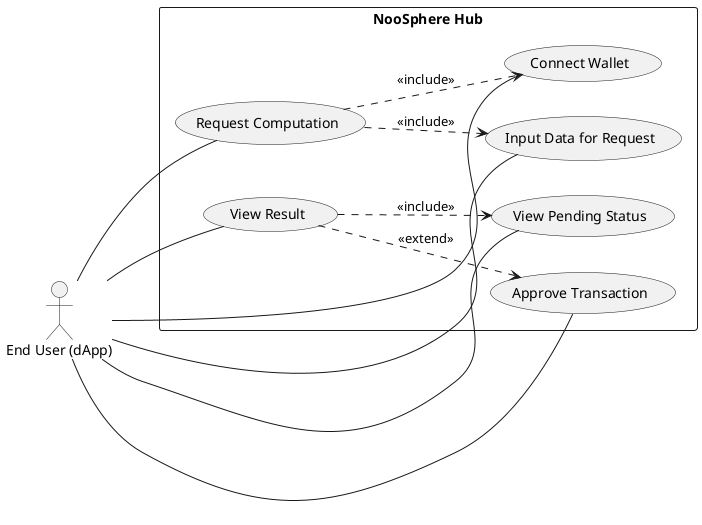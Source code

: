 @startuml
left to right direction

actor "End User (dApp)" as User

rectangle "NooSphere Hub" {
  usecase "Connect Wallet" as UC_CONNECT
  usecase "Input Data for Request" as UC_INPUT
  usecase "Request Computation" as UC_REQ_COMPUTE
  usecase "View Pending Status" as UC_PENDING
  usecase "View Result" as UC_RESULT
  usecase "Approve Transaction" as UC_APPROVE
}

User -- UC_CONNECT
User -- UC_INPUT
User -- UC_REQ_COMPUTE
User -- UC_PENDING
User -- UC_RESULT
User -- UC_APPROVE

UC_REQ_COMPUTE ..> UC_CONNECT : <<include>>
UC_REQ_COMPUTE ..> UC_INPUT : <<include>>
UC_RESULT ..> UC_PENDING : <<include>>
UC_RESULT ..> UC_APPROVE : <<extend>>
@enduml